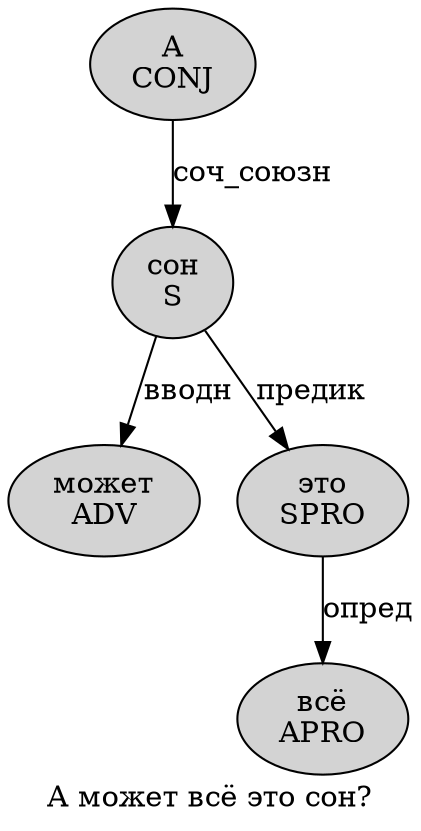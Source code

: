 digraph SENTENCE_2074 {
	graph [label="А может всё это сон?"]
	node [style=filled]
		0 [label="А
CONJ" color="" fillcolor=lightgray penwidth=1 shape=ellipse]
		1 [label="может
ADV" color="" fillcolor=lightgray penwidth=1 shape=ellipse]
		2 [label="всё
APRO" color="" fillcolor=lightgray penwidth=1 shape=ellipse]
		3 [label="это
SPRO" color="" fillcolor=lightgray penwidth=1 shape=ellipse]
		4 [label="сон
S" color="" fillcolor=lightgray penwidth=1 shape=ellipse]
			3 -> 2 [label="опред"]
			0 -> 4 [label="соч_союзн"]
			4 -> 1 [label="вводн"]
			4 -> 3 [label="предик"]
}